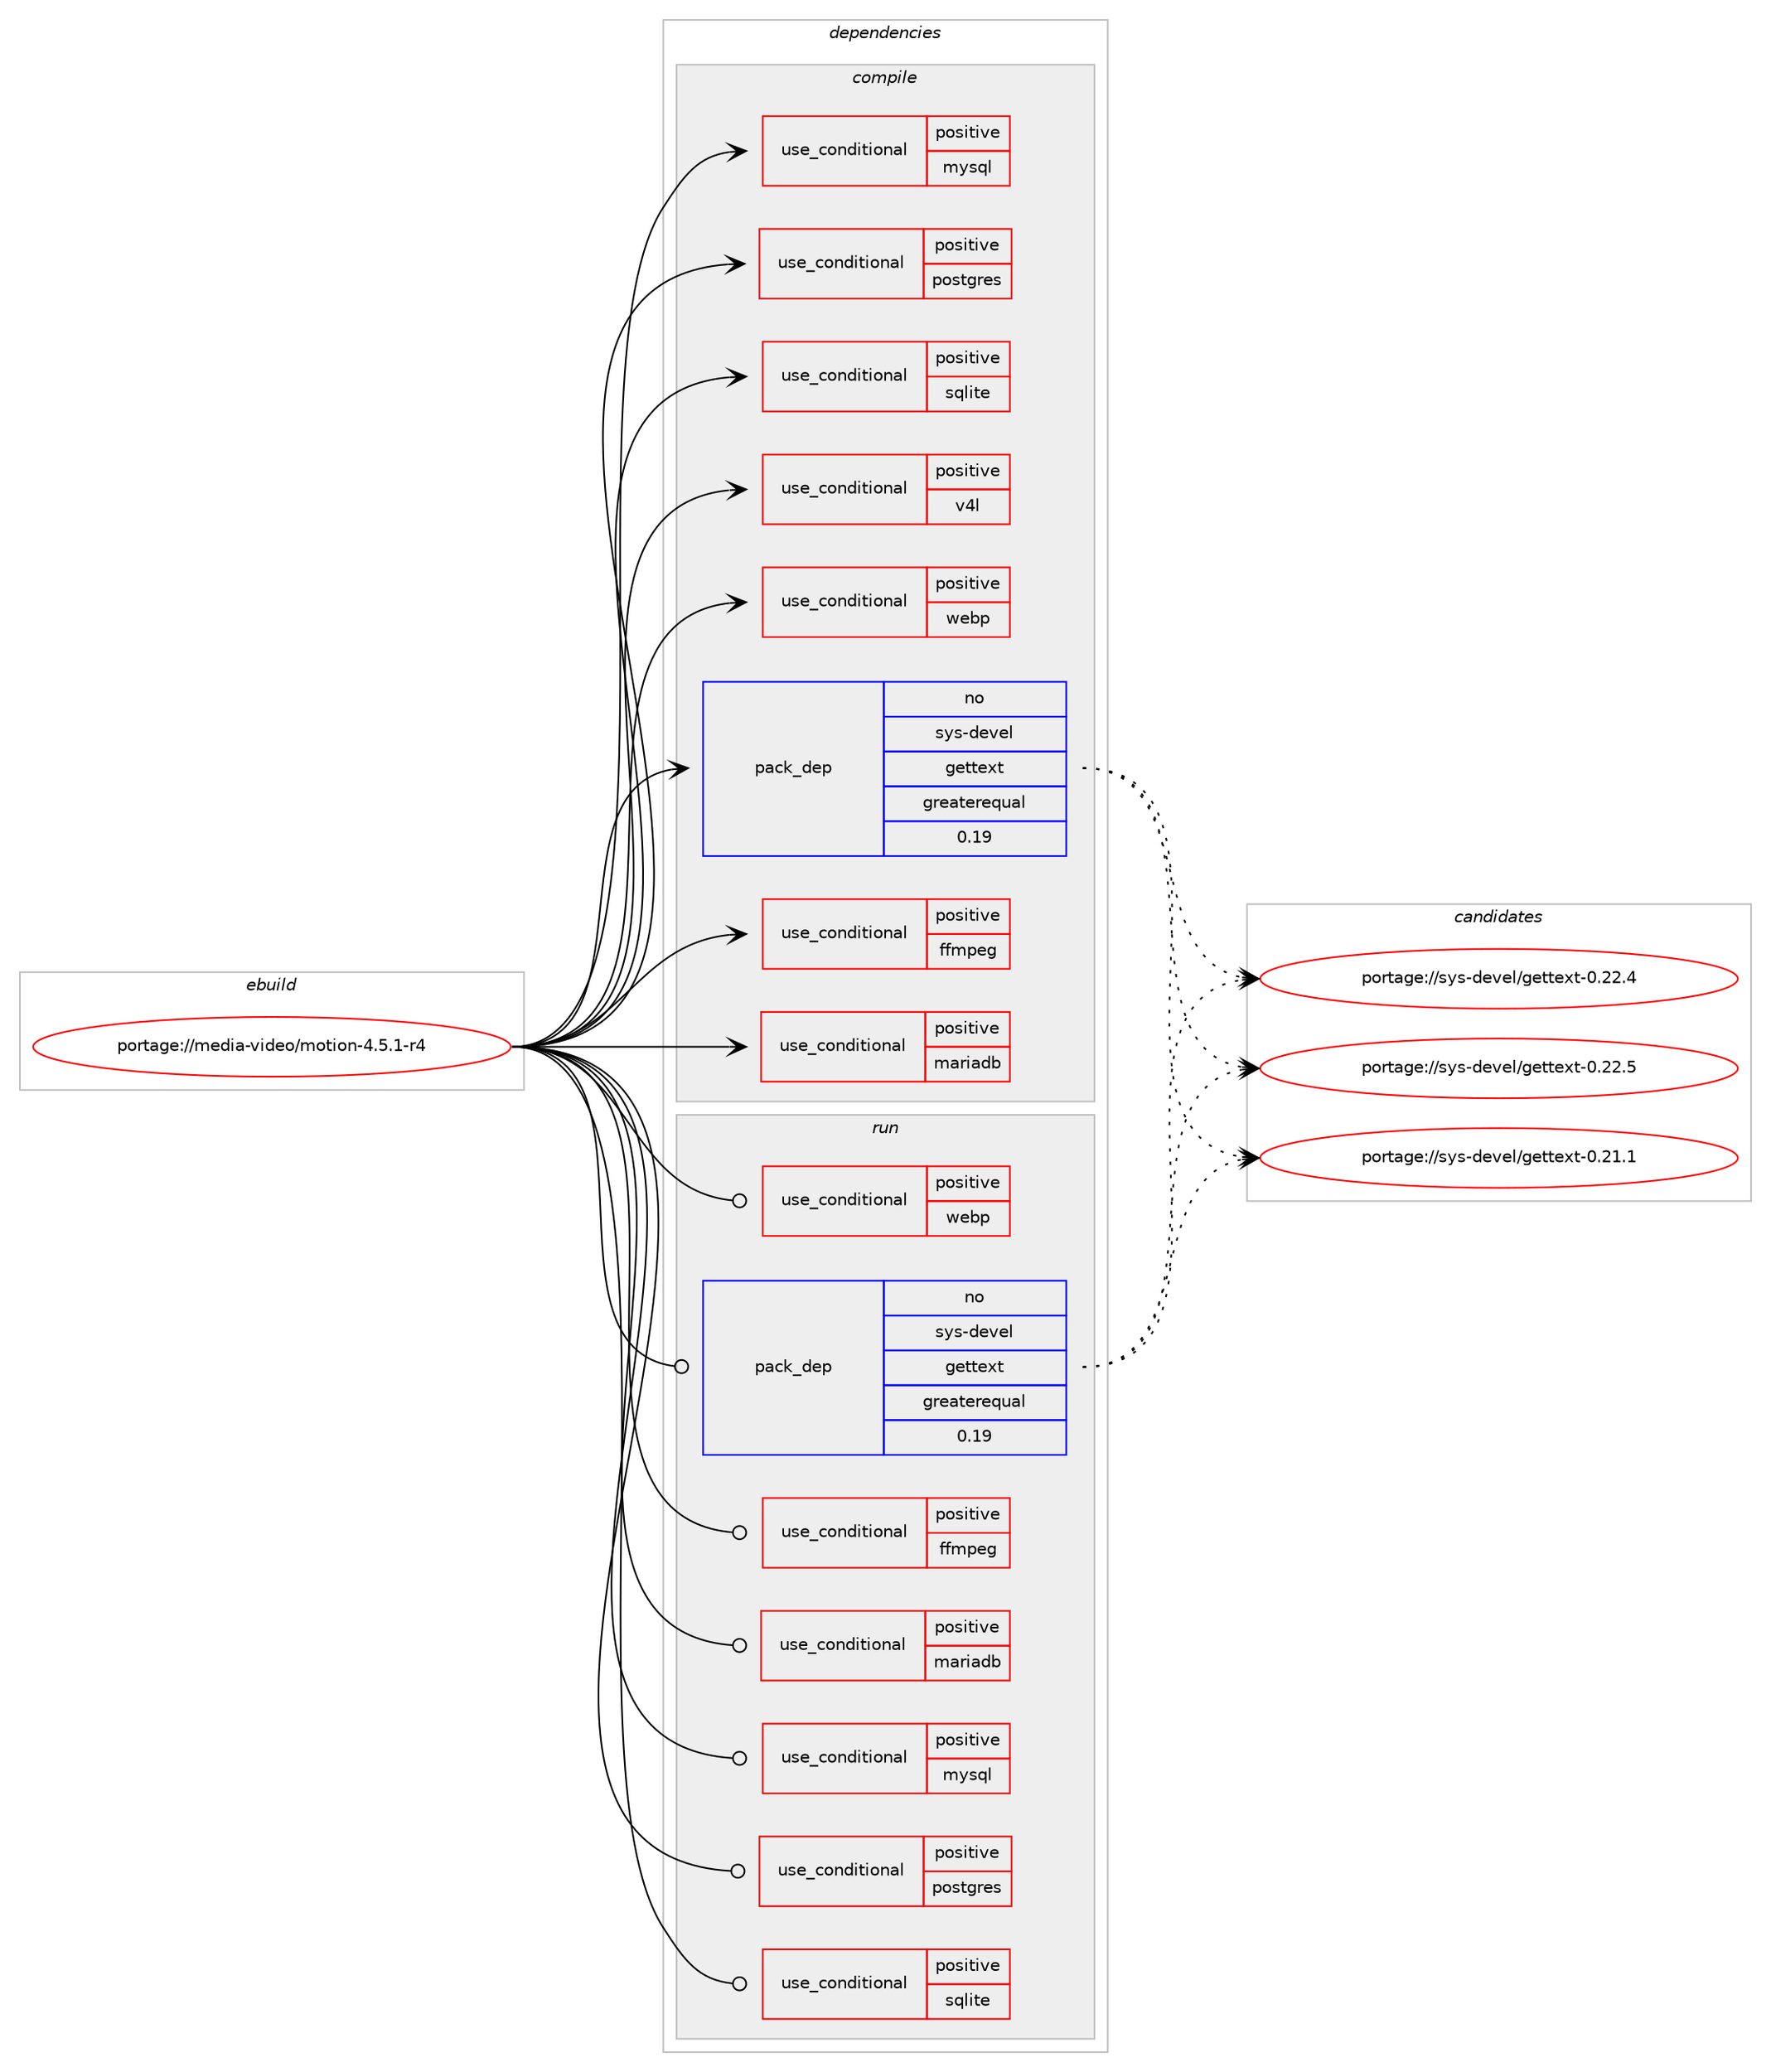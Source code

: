 digraph prolog {

# *************
# Graph options
# *************

newrank=true;
concentrate=true;
compound=true;
graph [rankdir=LR,fontname=Helvetica,fontsize=10,ranksep=1.5];#, ranksep=2.5, nodesep=0.2];
edge  [arrowhead=vee];
node  [fontname=Helvetica,fontsize=10];

# **********
# The ebuild
# **********

subgraph cluster_leftcol {
color=gray;
rank=same;
label=<<i>ebuild</i>>;
id [label="portage://media-video/motion-4.5.1-r4", color=red, width=4, href="../media-video/motion-4.5.1-r4.svg"];
}

# ****************
# The dependencies
# ****************

subgraph cluster_midcol {
color=gray;
label=<<i>dependencies</i>>;
subgraph cluster_compile {
fillcolor="#eeeeee";
style=filled;
label=<<i>compile</i>>;
subgraph cond82362 {
dependency170243 [label=<<TABLE BORDER="0" CELLBORDER="1" CELLSPACING="0" CELLPADDING="4"><TR><TD ROWSPAN="3" CELLPADDING="10">use_conditional</TD></TR><TR><TD>positive</TD></TR><TR><TD>ffmpeg</TD></TR></TABLE>>, shape=none, color=red];
# *** BEGIN UNKNOWN DEPENDENCY TYPE (TODO) ***
# dependency170243 -> package_dependency(portage://media-video/motion-4.5.1-r4,install,no,media-video,ffmpeg,none,[,,],[slot(0),equal],[])
# *** END UNKNOWN DEPENDENCY TYPE (TODO) ***

}
id:e -> dependency170243:w [weight=20,style="solid",arrowhead="vee"];
subgraph cond82363 {
dependency170244 [label=<<TABLE BORDER="0" CELLBORDER="1" CELLSPACING="0" CELLPADDING="4"><TR><TD ROWSPAN="3" CELLPADDING="10">use_conditional</TD></TR><TR><TD>positive</TD></TR><TR><TD>mariadb</TD></TR></TABLE>>, shape=none, color=red];
# *** BEGIN UNKNOWN DEPENDENCY TYPE (TODO) ***
# dependency170244 -> package_dependency(portage://media-video/motion-4.5.1-r4,install,no,dev-db,mariadb-connector-c,none,[,,],[],[])
# *** END UNKNOWN DEPENDENCY TYPE (TODO) ***

}
id:e -> dependency170244:w [weight=20,style="solid",arrowhead="vee"];
subgraph cond82364 {
dependency170245 [label=<<TABLE BORDER="0" CELLBORDER="1" CELLSPACING="0" CELLPADDING="4"><TR><TD ROWSPAN="3" CELLPADDING="10">use_conditional</TD></TR><TR><TD>positive</TD></TR><TR><TD>mysql</TD></TR></TABLE>>, shape=none, color=red];
# *** BEGIN UNKNOWN DEPENDENCY TYPE (TODO) ***
# dependency170245 -> package_dependency(portage://media-video/motion-4.5.1-r4,install,no,dev-db,mysql-connector-c,none,[,,],[],[])
# *** END UNKNOWN DEPENDENCY TYPE (TODO) ***

}
id:e -> dependency170245:w [weight=20,style="solid",arrowhead="vee"];
subgraph cond82365 {
dependency170246 [label=<<TABLE BORDER="0" CELLBORDER="1" CELLSPACING="0" CELLPADDING="4"><TR><TD ROWSPAN="3" CELLPADDING="10">use_conditional</TD></TR><TR><TD>positive</TD></TR><TR><TD>postgres</TD></TR></TABLE>>, shape=none, color=red];
# *** BEGIN UNKNOWN DEPENDENCY TYPE (TODO) ***
# dependency170246 -> package_dependency(portage://media-video/motion-4.5.1-r4,install,no,dev-db,postgresql,none,[,,],any_same_slot,[])
# *** END UNKNOWN DEPENDENCY TYPE (TODO) ***

}
id:e -> dependency170246:w [weight=20,style="solid",arrowhead="vee"];
subgraph cond82366 {
dependency170247 [label=<<TABLE BORDER="0" CELLBORDER="1" CELLSPACING="0" CELLPADDING="4"><TR><TD ROWSPAN="3" CELLPADDING="10">use_conditional</TD></TR><TR><TD>positive</TD></TR><TR><TD>sqlite</TD></TR></TABLE>>, shape=none, color=red];
# *** BEGIN UNKNOWN DEPENDENCY TYPE (TODO) ***
# dependency170247 -> package_dependency(portage://media-video/motion-4.5.1-r4,install,no,dev-db,sqlite,none,[,,],[slot(3)],[])
# *** END UNKNOWN DEPENDENCY TYPE (TODO) ***

}
id:e -> dependency170247:w [weight=20,style="solid",arrowhead="vee"];
subgraph cond82367 {
dependency170248 [label=<<TABLE BORDER="0" CELLBORDER="1" CELLSPACING="0" CELLPADDING="4"><TR><TD ROWSPAN="3" CELLPADDING="10">use_conditional</TD></TR><TR><TD>positive</TD></TR><TR><TD>v4l</TD></TR></TABLE>>, shape=none, color=red];
# *** BEGIN UNKNOWN DEPENDENCY TYPE (TODO) ***
# dependency170248 -> package_dependency(portage://media-video/motion-4.5.1-r4,install,no,media-libs,libv4l,none,[,,],[],[])
# *** END UNKNOWN DEPENDENCY TYPE (TODO) ***

# *** BEGIN UNKNOWN DEPENDENCY TYPE (TODO) ***
# dependency170248 -> package_dependency(portage://media-video/motion-4.5.1-r4,install,no,virtual,os-headers,none,[,,],[],[])
# *** END UNKNOWN DEPENDENCY TYPE (TODO) ***

}
id:e -> dependency170248:w [weight=20,style="solid",arrowhead="vee"];
subgraph cond82368 {
dependency170249 [label=<<TABLE BORDER="0" CELLBORDER="1" CELLSPACING="0" CELLPADDING="4"><TR><TD ROWSPAN="3" CELLPADDING="10">use_conditional</TD></TR><TR><TD>positive</TD></TR><TR><TD>webp</TD></TR></TABLE>>, shape=none, color=red];
# *** BEGIN UNKNOWN DEPENDENCY TYPE (TODO) ***
# dependency170249 -> package_dependency(portage://media-video/motion-4.5.1-r4,install,no,media-libs,libwebp,none,[,,],any_same_slot,[])
# *** END UNKNOWN DEPENDENCY TYPE (TODO) ***

}
id:e -> dependency170249:w [weight=20,style="solid",arrowhead="vee"];
# *** BEGIN UNKNOWN DEPENDENCY TYPE (TODO) ***
# id -> package_dependency(portage://media-video/motion-4.5.1-r4,install,no,acct-group,motion,none,[,,],[],[])
# *** END UNKNOWN DEPENDENCY TYPE (TODO) ***

# *** BEGIN UNKNOWN DEPENDENCY TYPE (TODO) ***
# id -> package_dependency(portage://media-video/motion-4.5.1-r4,install,no,acct-user,motion,none,[,,],[],[])
# *** END UNKNOWN DEPENDENCY TYPE (TODO) ***

# *** BEGIN UNKNOWN DEPENDENCY TYPE (TODO) ***
# id -> package_dependency(portage://media-video/motion-4.5.1-r4,install,no,media-libs,libjpeg-turbo,none,[,,],any_same_slot,[])
# *** END UNKNOWN DEPENDENCY TYPE (TODO) ***

# *** BEGIN UNKNOWN DEPENDENCY TYPE (TODO) ***
# id -> package_dependency(portage://media-video/motion-4.5.1-r4,install,no,net-libs,libmicrohttpd,none,[,,],any_same_slot,[])
# *** END UNKNOWN DEPENDENCY TYPE (TODO) ***

subgraph pack85417 {
dependency170250 [label=<<TABLE BORDER="0" CELLBORDER="1" CELLSPACING="0" CELLPADDING="4" WIDTH="220"><TR><TD ROWSPAN="6" CELLPADDING="30">pack_dep</TD></TR><TR><TD WIDTH="110">no</TD></TR><TR><TD>sys-devel</TD></TR><TR><TD>gettext</TD></TR><TR><TD>greaterequal</TD></TR><TR><TD>0.19</TD></TR></TABLE>>, shape=none, color=blue];
}
id:e -> dependency170250:w [weight=20,style="solid",arrowhead="vee"];
}
subgraph cluster_compileandrun {
fillcolor="#eeeeee";
style=filled;
label=<<i>compile and run</i>>;
}
subgraph cluster_run {
fillcolor="#eeeeee";
style=filled;
label=<<i>run</i>>;
subgraph cond82369 {
dependency170251 [label=<<TABLE BORDER="0" CELLBORDER="1" CELLSPACING="0" CELLPADDING="4"><TR><TD ROWSPAN="3" CELLPADDING="10">use_conditional</TD></TR><TR><TD>positive</TD></TR><TR><TD>ffmpeg</TD></TR></TABLE>>, shape=none, color=red];
# *** BEGIN UNKNOWN DEPENDENCY TYPE (TODO) ***
# dependency170251 -> package_dependency(portage://media-video/motion-4.5.1-r4,run,no,media-video,ffmpeg,none,[,,],[slot(0),equal],[])
# *** END UNKNOWN DEPENDENCY TYPE (TODO) ***

}
id:e -> dependency170251:w [weight=20,style="solid",arrowhead="odot"];
subgraph cond82370 {
dependency170252 [label=<<TABLE BORDER="0" CELLBORDER="1" CELLSPACING="0" CELLPADDING="4"><TR><TD ROWSPAN="3" CELLPADDING="10">use_conditional</TD></TR><TR><TD>positive</TD></TR><TR><TD>mariadb</TD></TR></TABLE>>, shape=none, color=red];
# *** BEGIN UNKNOWN DEPENDENCY TYPE (TODO) ***
# dependency170252 -> package_dependency(portage://media-video/motion-4.5.1-r4,run,no,dev-db,mariadb-connector-c,none,[,,],[],[])
# *** END UNKNOWN DEPENDENCY TYPE (TODO) ***

}
id:e -> dependency170252:w [weight=20,style="solid",arrowhead="odot"];
subgraph cond82371 {
dependency170253 [label=<<TABLE BORDER="0" CELLBORDER="1" CELLSPACING="0" CELLPADDING="4"><TR><TD ROWSPAN="3" CELLPADDING="10">use_conditional</TD></TR><TR><TD>positive</TD></TR><TR><TD>mysql</TD></TR></TABLE>>, shape=none, color=red];
# *** BEGIN UNKNOWN DEPENDENCY TYPE (TODO) ***
# dependency170253 -> package_dependency(portage://media-video/motion-4.5.1-r4,run,no,dev-db,mysql-connector-c,none,[,,],[],[])
# *** END UNKNOWN DEPENDENCY TYPE (TODO) ***

}
id:e -> dependency170253:w [weight=20,style="solid",arrowhead="odot"];
subgraph cond82372 {
dependency170254 [label=<<TABLE BORDER="0" CELLBORDER="1" CELLSPACING="0" CELLPADDING="4"><TR><TD ROWSPAN="3" CELLPADDING="10">use_conditional</TD></TR><TR><TD>positive</TD></TR><TR><TD>postgres</TD></TR></TABLE>>, shape=none, color=red];
# *** BEGIN UNKNOWN DEPENDENCY TYPE (TODO) ***
# dependency170254 -> package_dependency(portage://media-video/motion-4.5.1-r4,run,no,dev-db,postgresql,none,[,,],any_same_slot,[])
# *** END UNKNOWN DEPENDENCY TYPE (TODO) ***

}
id:e -> dependency170254:w [weight=20,style="solid",arrowhead="odot"];
subgraph cond82373 {
dependency170255 [label=<<TABLE BORDER="0" CELLBORDER="1" CELLSPACING="0" CELLPADDING="4"><TR><TD ROWSPAN="3" CELLPADDING="10">use_conditional</TD></TR><TR><TD>positive</TD></TR><TR><TD>sqlite</TD></TR></TABLE>>, shape=none, color=red];
# *** BEGIN UNKNOWN DEPENDENCY TYPE (TODO) ***
# dependency170255 -> package_dependency(portage://media-video/motion-4.5.1-r4,run,no,dev-db,sqlite,none,[,,],[slot(3)],[])
# *** END UNKNOWN DEPENDENCY TYPE (TODO) ***

}
id:e -> dependency170255:w [weight=20,style="solid",arrowhead="odot"];
subgraph cond82374 {
dependency170256 [label=<<TABLE BORDER="0" CELLBORDER="1" CELLSPACING="0" CELLPADDING="4"><TR><TD ROWSPAN="3" CELLPADDING="10">use_conditional</TD></TR><TR><TD>positive</TD></TR><TR><TD>webp</TD></TR></TABLE>>, shape=none, color=red];
# *** BEGIN UNKNOWN DEPENDENCY TYPE (TODO) ***
# dependency170256 -> package_dependency(portage://media-video/motion-4.5.1-r4,run,no,media-libs,libwebp,none,[,,],any_same_slot,[])
# *** END UNKNOWN DEPENDENCY TYPE (TODO) ***

}
id:e -> dependency170256:w [weight=20,style="solid",arrowhead="odot"];
# *** BEGIN UNKNOWN DEPENDENCY TYPE (TODO) ***
# id -> package_dependency(portage://media-video/motion-4.5.1-r4,run,no,acct-group,motion,none,[,,],[],[])
# *** END UNKNOWN DEPENDENCY TYPE (TODO) ***

# *** BEGIN UNKNOWN DEPENDENCY TYPE (TODO) ***
# id -> package_dependency(portage://media-video/motion-4.5.1-r4,run,no,acct-user,motion,none,[,,],[],[])
# *** END UNKNOWN DEPENDENCY TYPE (TODO) ***

# *** BEGIN UNKNOWN DEPENDENCY TYPE (TODO) ***
# id -> package_dependency(portage://media-video/motion-4.5.1-r4,run,no,media-libs,libjpeg-turbo,none,[,,],any_same_slot,[])
# *** END UNKNOWN DEPENDENCY TYPE (TODO) ***

# *** BEGIN UNKNOWN DEPENDENCY TYPE (TODO) ***
# id -> package_dependency(portage://media-video/motion-4.5.1-r4,run,no,net-libs,libmicrohttpd,none,[,,],any_same_slot,[])
# *** END UNKNOWN DEPENDENCY TYPE (TODO) ***

subgraph pack85418 {
dependency170257 [label=<<TABLE BORDER="0" CELLBORDER="1" CELLSPACING="0" CELLPADDING="4" WIDTH="220"><TR><TD ROWSPAN="6" CELLPADDING="30">pack_dep</TD></TR><TR><TD WIDTH="110">no</TD></TR><TR><TD>sys-devel</TD></TR><TR><TD>gettext</TD></TR><TR><TD>greaterequal</TD></TR><TR><TD>0.19</TD></TR></TABLE>>, shape=none, color=blue];
}
id:e -> dependency170257:w [weight=20,style="solid",arrowhead="odot"];
}
}

# **************
# The candidates
# **************

subgraph cluster_choices {
rank=same;
color=gray;
label=<<i>candidates</i>>;

subgraph choice85417 {
color=black;
nodesep=1;
choice115121115451001011181011084710310111611610112011645484650494649 [label="portage://sys-devel/gettext-0.21.1", color=red, width=4,href="../sys-devel/gettext-0.21.1.svg"];
choice115121115451001011181011084710310111611610112011645484650504652 [label="portage://sys-devel/gettext-0.22.4", color=red, width=4,href="../sys-devel/gettext-0.22.4.svg"];
choice115121115451001011181011084710310111611610112011645484650504653 [label="portage://sys-devel/gettext-0.22.5", color=red, width=4,href="../sys-devel/gettext-0.22.5.svg"];
dependency170250:e -> choice115121115451001011181011084710310111611610112011645484650494649:w [style=dotted,weight="100"];
dependency170250:e -> choice115121115451001011181011084710310111611610112011645484650504652:w [style=dotted,weight="100"];
dependency170250:e -> choice115121115451001011181011084710310111611610112011645484650504653:w [style=dotted,weight="100"];
}
subgraph choice85418 {
color=black;
nodesep=1;
choice115121115451001011181011084710310111611610112011645484650494649 [label="portage://sys-devel/gettext-0.21.1", color=red, width=4,href="../sys-devel/gettext-0.21.1.svg"];
choice115121115451001011181011084710310111611610112011645484650504652 [label="portage://sys-devel/gettext-0.22.4", color=red, width=4,href="../sys-devel/gettext-0.22.4.svg"];
choice115121115451001011181011084710310111611610112011645484650504653 [label="portage://sys-devel/gettext-0.22.5", color=red, width=4,href="../sys-devel/gettext-0.22.5.svg"];
dependency170257:e -> choice115121115451001011181011084710310111611610112011645484650494649:w [style=dotted,weight="100"];
dependency170257:e -> choice115121115451001011181011084710310111611610112011645484650504652:w [style=dotted,weight="100"];
dependency170257:e -> choice115121115451001011181011084710310111611610112011645484650504653:w [style=dotted,weight="100"];
}
}

}

